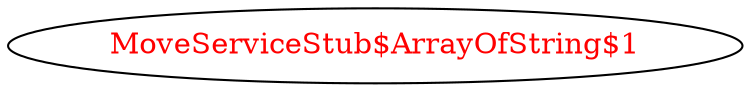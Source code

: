 digraph dependencyGraph {
 concentrate=true;
 ranksep="2.0";
 rankdir="LR"; 
 splines="ortho";
"MoveServiceStub$ArrayOfString$1" [fontcolor="red"];
}
